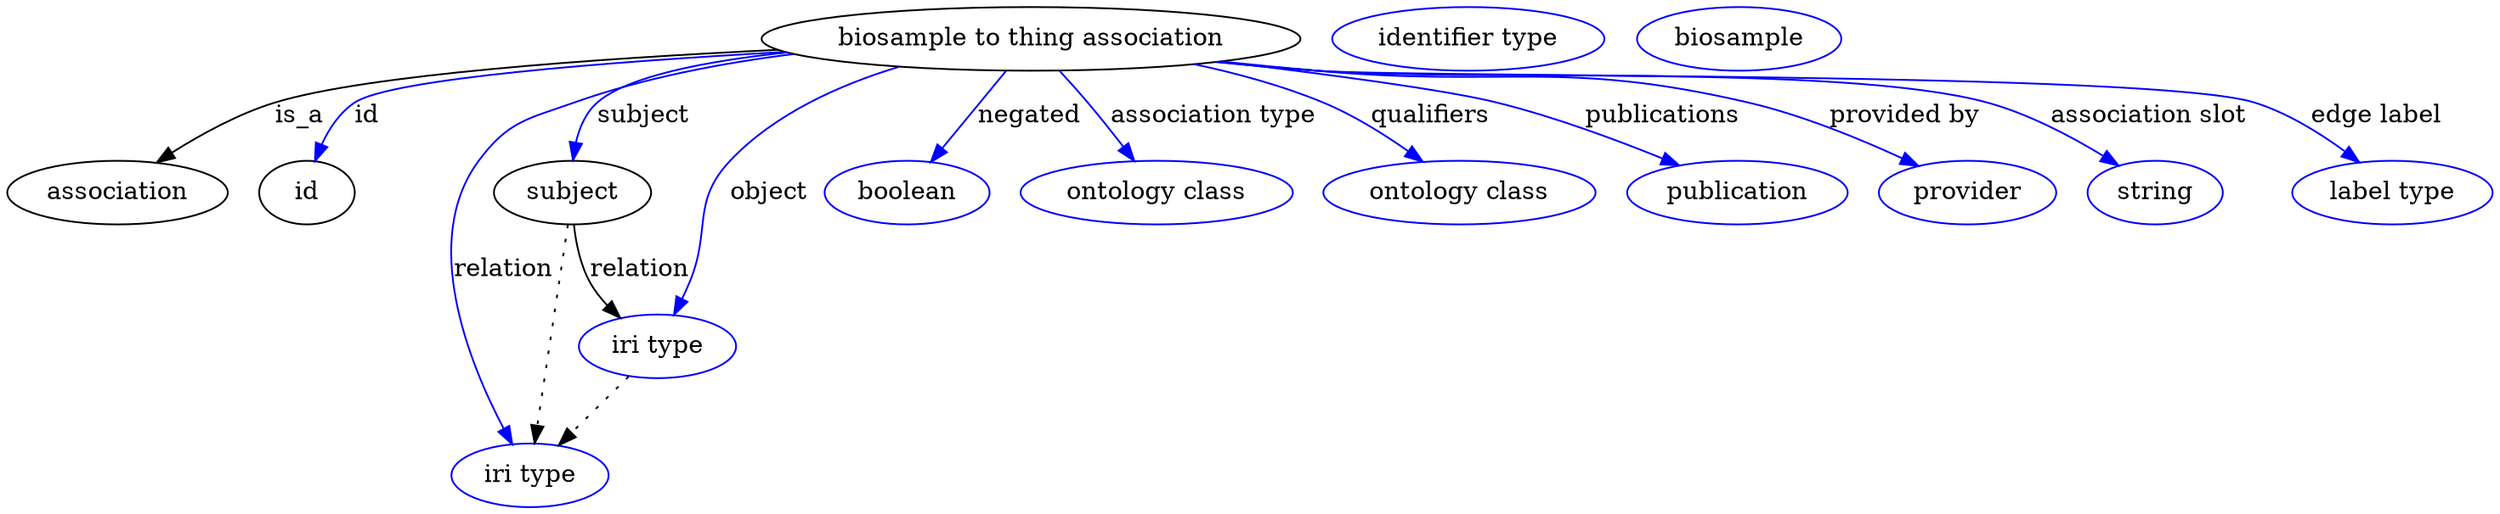 digraph {
	graph [bb="0,0,1173.1,281"];
	node [label="\N"];
	"biosample to thing association"	 [height=0.5,
		label="biosample to thing association",
		pos="495.4,263",
		width=3.2623];
	association	 [height=0.5,
		pos="49.402,177",
		width=1.3723];
	"biosample to thing association" -> association	 [label=is_a,
		lp="145.68,220",
		pos="e,71.049,193.43 383.89,257.18 295.21,251.57 178.8,241.74 133.85,227 114.63,220.7 95.08,209.49 79.635,199.28"];
	id	 [height=0.5,
		pos="143.4,177",
		width=0.75];
	"biosample to thing association" -> id	 [color=blue,
		label=id,
		lp="179.85,220",
		pos="e,149.4,194.76 387.67,255.68 301.24,249.03 191.47,238.51 173.51,227 164.99,221.54 158.54,212.73 153.83,204.01",
		style=solid];
	subject	 [height=0.5,
		pos="276.4,177",
		width=0.97656];
	"biosample to thing association" -> subject	 [color=blue,
		label=subject,
		lp="314.23,220",
		pos="e,278.18,195.29 392.6,254.25 351.02,248.78 309.2,240.19 293.75,227 287.19,221.4 283.11,213.19 280.57,205.03",
		style=solid];
	relation	 [color=blue,
		height=0.5,
		label="iri type",
		pos="256.4,18",
		width=0.9834];
	"biosample to thing association" -> relation	 [color=blue,
		label=relation,
		lp="240.78,134",
		pos="e,247,35.476 391.3,254.55 355.28,249.3 315.24,240.79 280.4,227 256.56,217.56 246.28,216.56 232.4,195 202.59,148.68 225.71,81.424 \
242.65,44.586",
		style=solid];
	object	 [color=blue,
		height=0.5,
		label="iri type",
		pos="319.4,91",
		width=0.9834];
	"biosample to thing association" -> object	 [color=blue,
		label=object,
		lp="373.51,177",
		pos="e,326.55,108.88 439.38,247.15 411,236.54 378.01,219.87 356.19,195 335.18,171.03 344.25,156.97 333.4,127 332.4,124.22 331.32,121.33 \
330.23,118.45",
		style=solid];
	negated	 [color=blue,
		height=0.5,
		label=boolean,
		pos="437.4,177",
		width=1.0584];
	"biosample to thing association" -> negated	 [color=blue,
		label=negated,
		lp="492.17,220",
		pos="e,449.09,194.33 483.1,244.76 474.86,232.55 463.9,216.29 454.77,202.76",
		style=solid];
	"association type"	 [color=blue,
		height=0.5,
		label="ontology class",
		pos="554.4,177",
		width=1.6931];
	"biosample to thing association" -> "association type"	 [color=blue,
		label="association type",
		lp="574.31,220",
		pos="e,542.11,194.92 507.91,244.76 516.18,232.71 527.15,216.72 536.36,203.3",
		style=solid];
	qualifiers	 [color=blue,
		height=0.5,
		label="ontology class",
		pos="694.4,177",
		width=1.6931];
	"biosample to thing association" -> qualifiers	 [color=blue,
		label=qualifiers,
		lp="672.45,220",
		pos="e,674.13,194.09 564.06,248.29 583.72,242.86 604.85,235.82 623.4,227 638.34,219.9 653.51,209.7 665.97,200.37",
		style=solid];
	publications	 [color=blue,
		height=0.5,
		label=publication,
		pos="823.4,177",
		width=1.3859];
	"biosample to thing association" -> publications	 [color=blue,
		label=publications,
		lp="777.62,220",
		pos="e,793.23,191.65 579.12,250.35 625.99,242.88 679.5,233.64 702.4,227 730.42,218.88 760.75,206.34 784.03,195.85",
		style=solid];
	"provided by"	 [color=blue,
		height=0.5,
		label=provider,
		pos="931.4,177",
		width=1.1129];
	"biosample to thing association" -> "provided by"	 [color=blue,
		label="provided by",
		lp="889.03,220",
		pos="e,905.51,190.97 580.04,250.43 594.17,248.5 608.69,246.61 622.4,245 707.96,234.95 731.93,248.31 815.4,227 843.66,219.78 873.87,206.57 \
896.37,195.54",
		style=solid];
	"association slot"	 [color=blue,
		height=0.5,
		label=string,
		pos="1019.4,177",
		width=0.8403];
	"biosample to thing association" -> "association slot"	 [color=blue,
		label="association slot",
		lp="1004.4,220",
		pos="e,999.81,190.82 578.63,250.21 593.19,248.26 608.22,246.42 622.4,245 689.74,238.25 861.29,245.46 926.4,227 949.53,220.44 973.37,207.48 \
991.12,196.4",
		style=solid];
	"edge label"	 [color=blue,
		height=0.5,
		label="label type",
		pos="1128.4,177",
		width=1.2425];
	"biosample to thing association" -> "edge label"	 [color=blue,
		label="edge label",
		lp="1109,220",
		pos="e,1109.3,193.57 577.93,250.1 592.7,248.13 607.99,246.32 622.4,245 717.42,236.29 960.5,256.01 1051.4,227 1069.4,221.26 1087.2,210.13 \
1101.2,199.83",
		style=solid];
	association_id	 [color=blue,
		height=0.5,
		label="identifier type",
		pos="690.4,263",
		width=1.652];
	subject -> relation	 [pos="e,258.67,36.027 274.11,158.76 270.64,131.21 264.04,78.735 259.95,46.223",
		style=dotted];
	subject -> object	 [label=relation,
		lp="312.78,134",
		pos="e,304.16,107.25 279.77,158.76 282.02,148.99 285.52,136.95 290.64,127 292.72,122.97 295.28,118.96 298.02,115.16"];
	"biosample to thing association_subject"	 [color=blue,
		height=0.5,
		label=biosample,
		pos="814.4,263",
		width=1.2905];
	object -> relation	 [pos="e,270.64,34.499 305.11,74.435 296.89,64.915 286.42,52.785 277.3,42.212",
		style=dotted];
}
